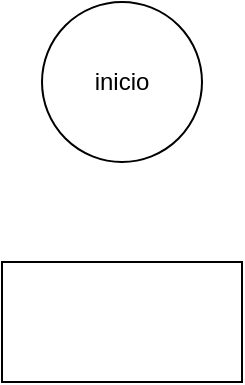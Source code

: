 <mxfile>
    <diagram id="LJx8rvbpYBWp_rzOhQfK" name="Página-1">
        <mxGraphModel dx="1130" dy="536" grid="1" gridSize="10" guides="1" tooltips="1" connect="1" arrows="1" fold="1" page="1" pageScale="1" pageWidth="827" pageHeight="1169" math="0" shadow="0">
            <root>
                <mxCell id="0"/>
                <mxCell id="1" parent="0"/>
                <mxCell id="2" value="inicio" style="ellipse;whiteSpace=wrap;html=1;aspect=fixed;" vertex="1" parent="1">
                    <mxGeometry x="350" y="210" width="80" height="80" as="geometry"/>
                </mxCell>
                <mxCell id="3" value="" style="rounded=0;whiteSpace=wrap;html=1;" vertex="1" parent="1">
                    <mxGeometry x="330" y="340" width="120" height="60" as="geometry"/>
                </mxCell>
            </root>
        </mxGraphModel>
    </diagram>
</mxfile>